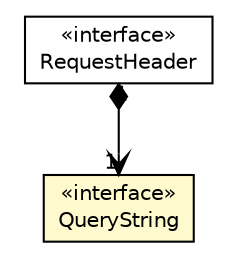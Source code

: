 #!/usr/local/bin/dot
#
# Class diagram 
# Generated by UMLGraph version R5_6-24-gf6e263 (http://www.umlgraph.org/)
#

digraph G {
	edge [fontname="Helvetica",fontsize=10,labelfontname="Helvetica",labelfontsize=10];
	node [fontname="Helvetica",fontsize=10,shape=plaintext];
	nodesep=0.25;
	ranksep=0.5;
	// io.werval.api.http.QueryString
	c28673 [label=<<table title="io.werval.api.http.QueryString" border="0" cellborder="1" cellspacing="0" cellpadding="2" port="p" bgcolor="lemonChiffon" href="./QueryString.html">
		<tr><td><table border="0" cellspacing="0" cellpadding="1">
<tr><td align="center" balign="center"> &#171;interface&#187; </td></tr>
<tr><td align="center" balign="center"> QueryString </td></tr>
		</table></td></tr>
		</table>>, URL="./QueryString.html", fontname="Helvetica", fontcolor="black", fontsize=10.0];
	// io.werval.api.http.RequestHeader
	c28678 [label=<<table title="io.werval.api.http.RequestHeader" border="0" cellborder="1" cellspacing="0" cellpadding="2" port="p" href="./RequestHeader.html">
		<tr><td><table border="0" cellspacing="0" cellpadding="1">
<tr><td align="center" balign="center"> &#171;interface&#187; </td></tr>
<tr><td align="center" balign="center"> RequestHeader </td></tr>
		</table></td></tr>
		</table>>, URL="./RequestHeader.html", fontname="Helvetica", fontcolor="black", fontsize=10.0];
	// io.werval.api.http.RequestHeader NAVCOMPOSED io.werval.api.http.QueryString
	c28678:p -> c28673:p [taillabel="1", label="", headlabel="1", fontname="Helvetica", fontcolor="black", fontsize=10.0, color="black", arrowhead=open, arrowtail=diamond, dir=both];
}

